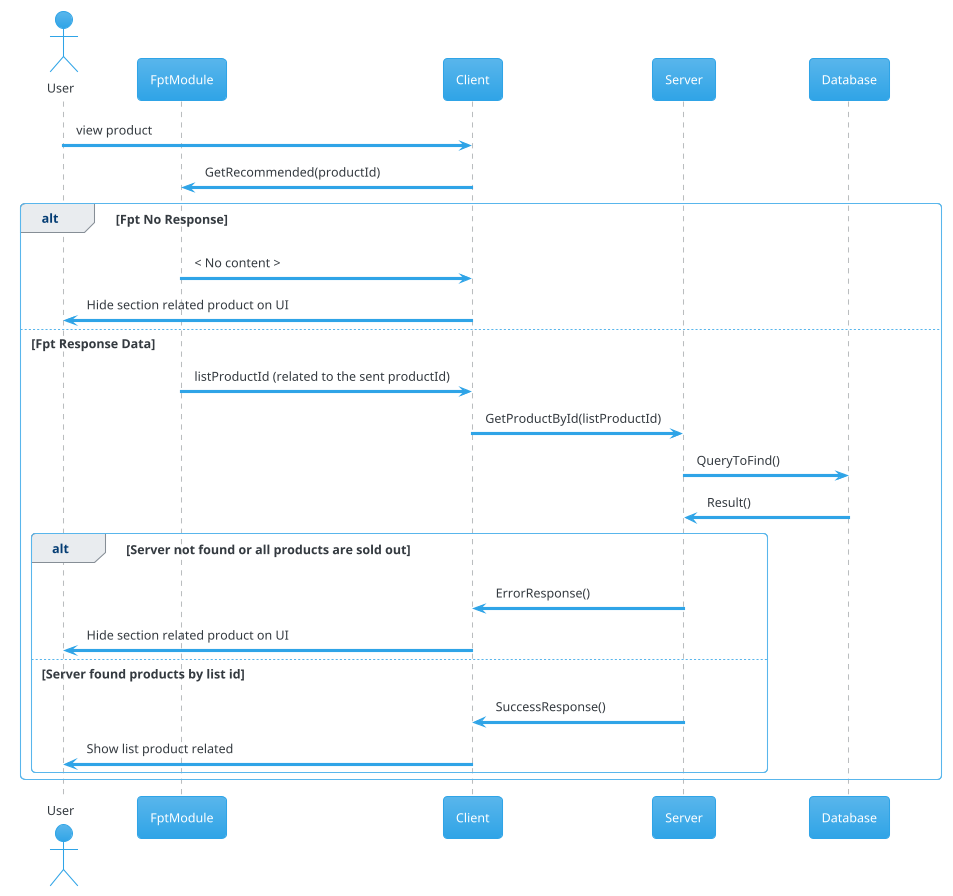 @startuml fpt recom
!theme cerulean

actor       User       as u
participant FptModule as f
participant Client as c
participant Server as s
participant Database as d

u -> c: view product
c -> f: GetRecommended(productId)

alt Fpt No Response
  f -> c: < No content >
  c -> u: Hide section related product on UI

else Fpt Response Data
  f -> c: listProductId (related to the sent productId)

  c -> s: GetProductById(listProductId)
  s -> d: QueryToFind()
  d -> s: Result()

  alt  Server not found or all products are sold out
    s -> c: ErrorResponse()
    c -> u: Hide section related product on UI
  else Server found products by list id
    s -> c: SuccessResponse()
    c -> u: Show list product related   
  end
end


@endumc